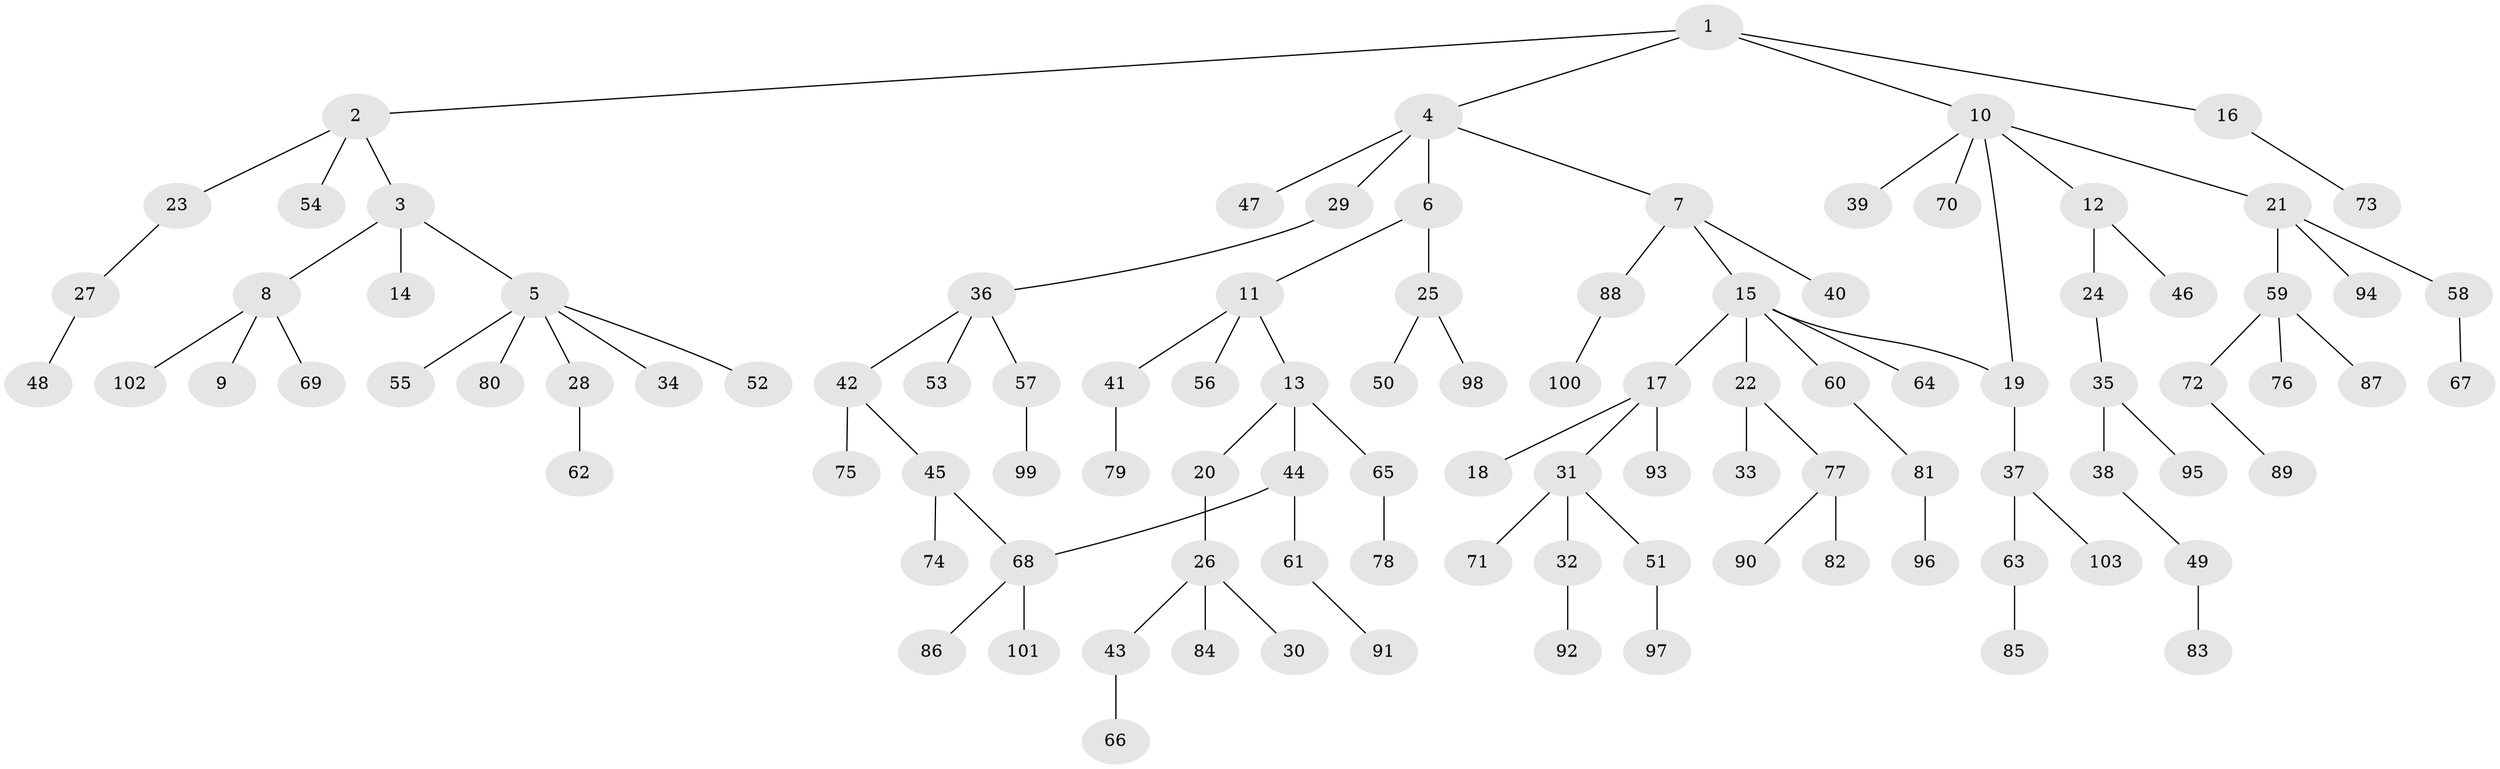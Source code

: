 // coarse degree distribution, {2: 0.36666666666666664, 5: 0.06666666666666667, 3: 0.06666666666666667, 1: 0.4, 4: 0.1}
// Generated by graph-tools (version 1.1) at 2025/36/03/04/25 23:36:10]
// undirected, 103 vertices, 104 edges
graph export_dot {
  node [color=gray90,style=filled];
  1;
  2;
  3;
  4;
  5;
  6;
  7;
  8;
  9;
  10;
  11;
  12;
  13;
  14;
  15;
  16;
  17;
  18;
  19;
  20;
  21;
  22;
  23;
  24;
  25;
  26;
  27;
  28;
  29;
  30;
  31;
  32;
  33;
  34;
  35;
  36;
  37;
  38;
  39;
  40;
  41;
  42;
  43;
  44;
  45;
  46;
  47;
  48;
  49;
  50;
  51;
  52;
  53;
  54;
  55;
  56;
  57;
  58;
  59;
  60;
  61;
  62;
  63;
  64;
  65;
  66;
  67;
  68;
  69;
  70;
  71;
  72;
  73;
  74;
  75;
  76;
  77;
  78;
  79;
  80;
  81;
  82;
  83;
  84;
  85;
  86;
  87;
  88;
  89;
  90;
  91;
  92;
  93;
  94;
  95;
  96;
  97;
  98;
  99;
  100;
  101;
  102;
  103;
  1 -- 2;
  1 -- 4;
  1 -- 10;
  1 -- 16;
  2 -- 3;
  2 -- 23;
  2 -- 54;
  3 -- 5;
  3 -- 8;
  3 -- 14;
  4 -- 6;
  4 -- 7;
  4 -- 29;
  4 -- 47;
  5 -- 28;
  5 -- 34;
  5 -- 52;
  5 -- 55;
  5 -- 80;
  6 -- 11;
  6 -- 25;
  7 -- 15;
  7 -- 40;
  7 -- 88;
  8 -- 9;
  8 -- 69;
  8 -- 102;
  10 -- 12;
  10 -- 21;
  10 -- 39;
  10 -- 70;
  10 -- 19;
  11 -- 13;
  11 -- 41;
  11 -- 56;
  12 -- 24;
  12 -- 46;
  13 -- 20;
  13 -- 44;
  13 -- 65;
  15 -- 17;
  15 -- 19;
  15 -- 22;
  15 -- 60;
  15 -- 64;
  16 -- 73;
  17 -- 18;
  17 -- 31;
  17 -- 93;
  19 -- 37;
  20 -- 26;
  21 -- 58;
  21 -- 59;
  21 -- 94;
  22 -- 33;
  22 -- 77;
  23 -- 27;
  24 -- 35;
  25 -- 50;
  25 -- 98;
  26 -- 30;
  26 -- 43;
  26 -- 84;
  27 -- 48;
  28 -- 62;
  29 -- 36;
  31 -- 32;
  31 -- 51;
  31 -- 71;
  32 -- 92;
  35 -- 38;
  35 -- 95;
  36 -- 42;
  36 -- 53;
  36 -- 57;
  37 -- 63;
  37 -- 103;
  38 -- 49;
  41 -- 79;
  42 -- 45;
  42 -- 75;
  43 -- 66;
  44 -- 61;
  44 -- 68;
  45 -- 68;
  45 -- 74;
  49 -- 83;
  51 -- 97;
  57 -- 99;
  58 -- 67;
  59 -- 72;
  59 -- 76;
  59 -- 87;
  60 -- 81;
  61 -- 91;
  63 -- 85;
  65 -- 78;
  68 -- 86;
  68 -- 101;
  72 -- 89;
  77 -- 82;
  77 -- 90;
  81 -- 96;
  88 -- 100;
}

